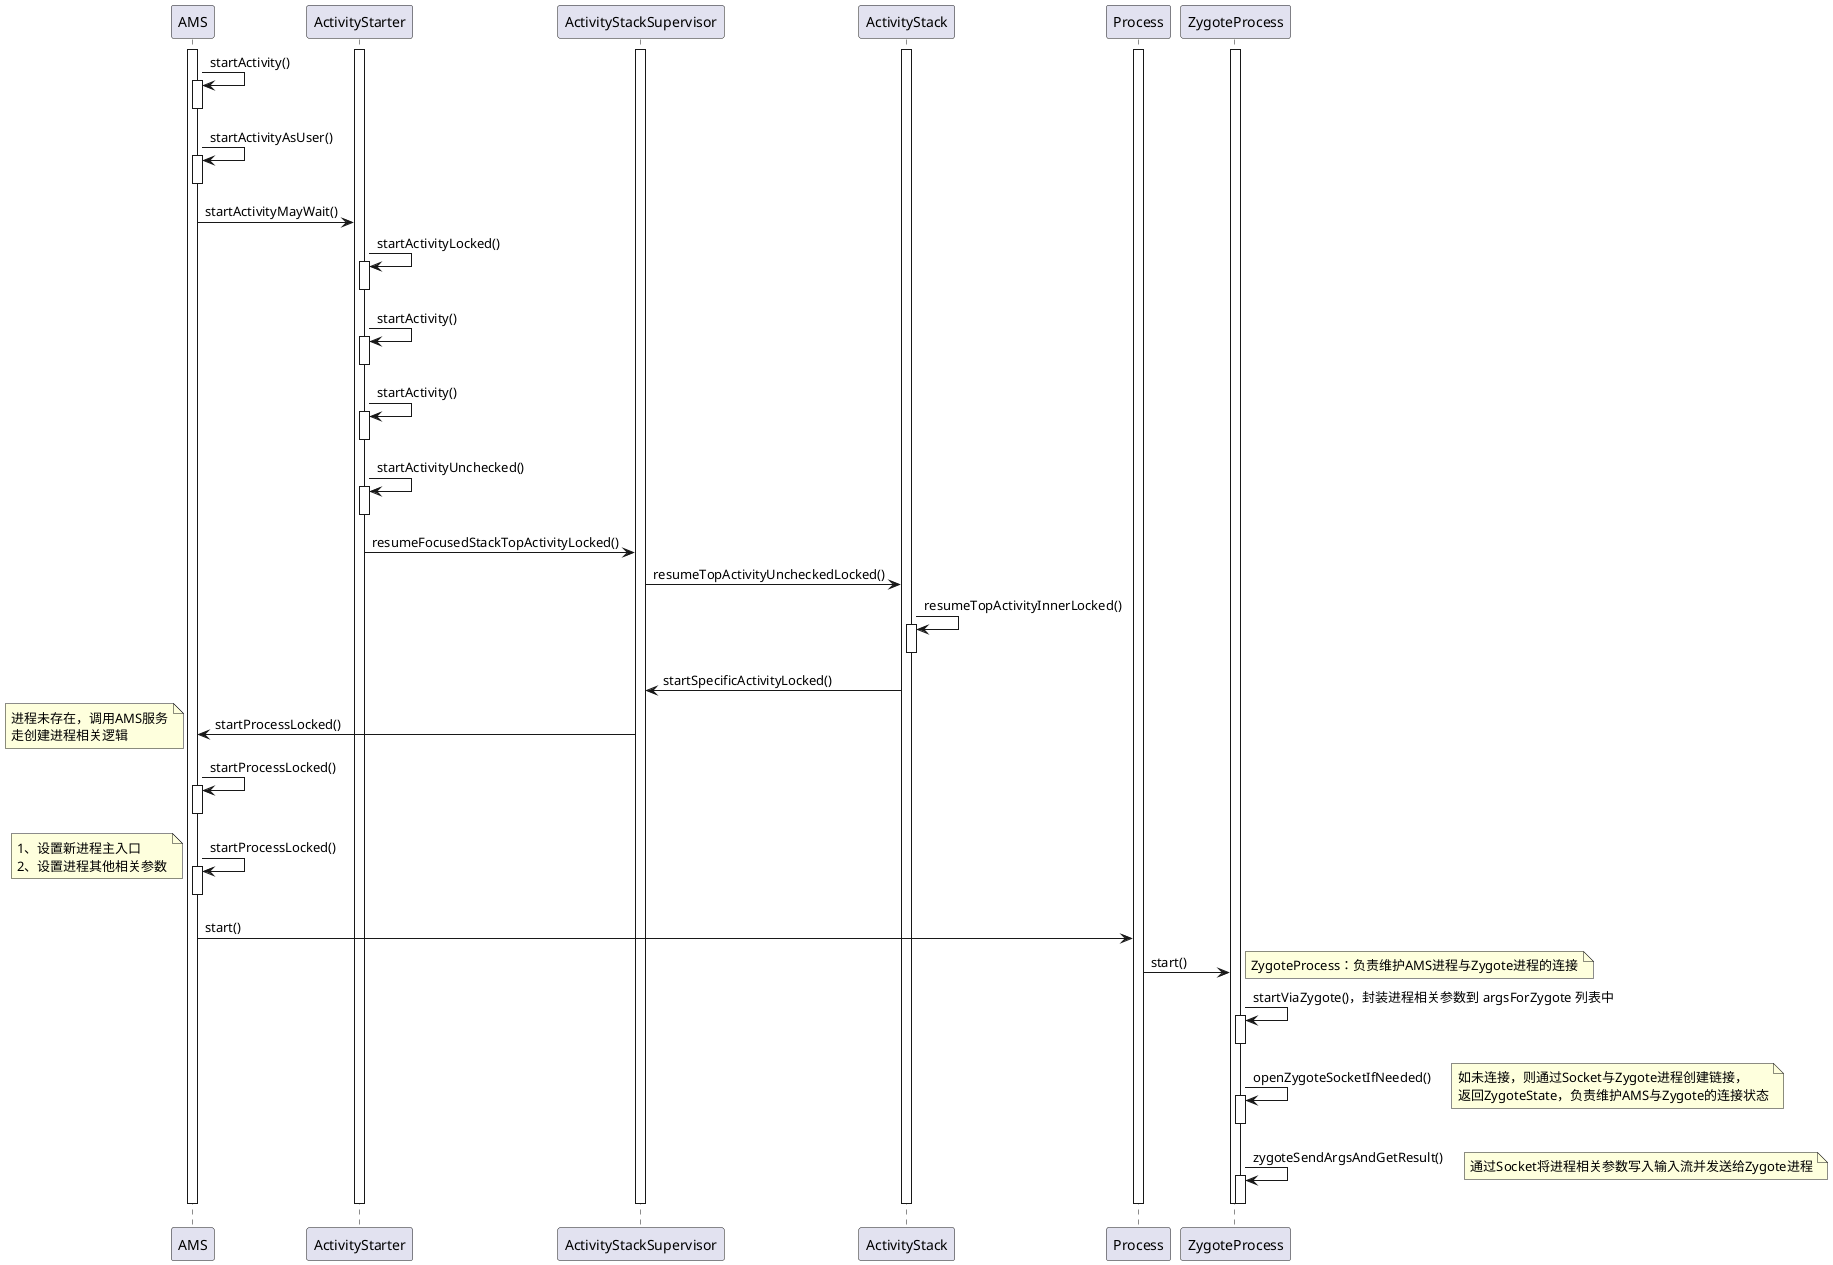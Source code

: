 @startuml
'https://plantuml.com/sequence-diagram
'AMS向Zygote发送创建应用进程请求

participant AMS
participant ActivityStarter
participant ActivityStackSupervisor
participant ActivityStack
participant Process
participant ZygoteProcess


activate AMS
activate ActivityStarter
activate ActivityStackSupervisor
activate ActivityStack
activate Process
activate ZygoteProcess


AMS -> AMS: startActivity()
activate AMS
deactivate AMS
AMS -> AMS: startActivityAsUser()
activate AMS
deactivate AMS
AMS -> ActivityStarter: startActivityMayWait()

ActivityStarter -> ActivityStarter: startActivityLocked()
activate ActivityStarter
deactivate ActivityStarter
ActivityStarter -> ActivityStarter: startActivity()
activate ActivityStarter
deactivate ActivityStarter
ActivityStarter -> ActivityStarter: startActivity()
activate ActivityStarter
deactivate ActivityStarter
ActivityStarter -> ActivityStarter: startActivityUnchecked()
activate ActivityStarter
deactivate ActivityStarter

ActivityStarter -> ActivityStackSupervisor: resumeFocusedStackTopActivityLocked()
ActivityStackSupervisor -> ActivityStack: resumeTopActivityUncheckedLocked()
ActivityStack -> ActivityStack: resumeTopActivityInnerLocked()
activate ActivityStack
deactivate ActivityStack
ActivityStack -> ActivityStackSupervisor: startSpecificActivityLocked()
ActivityStackSupervisor -> AMS: startProcessLocked()
note left
    进程未存在，调用AMS服务
    走创建进程相关逻辑
end note

'AMS服务，请求 Zygote 创建用户进程流程
AMS -> AMS: startProcessLocked()
activate AMS
deactivate AMS
AMS -> AMS: startProcessLocked()
activate AMS
deactivate AMS
note left
    1、设置新进程主入口
    2、设置进程其他相关参数
end note
AMS -> Process: start()
Process -> ZygoteProcess: start()
note right
    ZygoteProcess：负责维护AMS进程与Zygote进程的连接
end note
ZygoteProcess -> ZygoteProcess: startViaZygote()，封装进程相关参数到 argsForZygote 列表中
activate ZygoteProcess
deactivate ZygoteProcess
ZygoteProcess -> ZygoteProcess: openZygoteSocketIfNeeded()
note right
    如未连接，则通过Socket与Zygote进程创建链接，
    返回ZygoteState，负责维护AMS与Zygote的连接状态
end note
activate ZygoteProcess
deactivate ZygoteProcess
ZygoteProcess -> ZygoteProcess: zygoteSendArgsAndGetResult()
activate ZygoteProcess
deactivate ZygoteProcess
note right
    通过Socket将进程相关参数写入输入流并发送给Zygote进程
end note



deactivate AMS
deactivate ActivityStarter
deactivate ActivityStackSupervisor
deactivate ActivityStack
deactivate Process
deactivate ZygoteProcess
@enduml